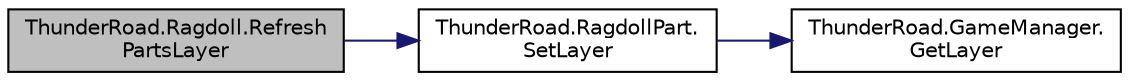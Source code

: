 digraph "ThunderRoad.Ragdoll.RefreshPartsLayer"
{
 // LATEX_PDF_SIZE
  edge [fontname="Helvetica",fontsize="10",labelfontname="Helvetica",labelfontsize="10"];
  node [fontname="Helvetica",fontsize="10",shape=record];
  rankdir="LR";
  Node1 [label="ThunderRoad.Ragdoll.Refresh\lPartsLayer",height=0.2,width=0.4,color="black", fillcolor="grey75", style="filled", fontcolor="black",tooltip="Refreshes the parts layer."];
  Node1 -> Node2 [color="midnightblue",fontsize="10",style="solid",fontname="Helvetica"];
  Node2 [label="ThunderRoad.RagdollPart.\lSetLayer",height=0.2,width=0.4,color="black", fillcolor="white", style="filled",URL="$class_thunder_road_1_1_ragdoll_part.html#af57d495ffe5341a0e37961f833a615fc",tooltip="Sets the layer."];
  Node2 -> Node3 [color="midnightblue",fontsize="10",style="solid",fontname="Helvetica"];
  Node3 [label="ThunderRoad.GameManager.\lGetLayer",height=0.2,width=0.4,color="black", fillcolor="white", style="filled",URL="$class_thunder_road_1_1_game_manager.html#a4b7e3521ff92f30374062207b6e30352",tooltip="Gets the layer."];
}
